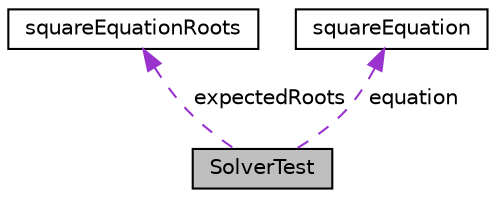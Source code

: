 digraph "SolverTest"
{
 // LATEX_PDF_SIZE
  edge [fontname="Helvetica",fontsize="10",labelfontname="Helvetica",labelfontsize="10"];
  node [fontname="Helvetica",fontsize="10",shape=record];
  Node1 [label="SolverTest",height=0.2,width=0.4,color="black", fillcolor="grey75", style="filled", fontcolor="black",tooltip=" "];
  Node2 -> Node1 [dir="back",color="darkorchid3",fontsize="10",style="dashed",label=" expectedRoots" ,fontname="Helvetica"];
  Node2 [label="squareEquationRoots",height=0.2,width=0.4,color="black", fillcolor="white", style="filled",URL="$structsquareEquationRoots.html",tooltip=" "];
  Node3 -> Node1 [dir="back",color="darkorchid3",fontsize="10",style="dashed",label=" equation" ,fontname="Helvetica"];
  Node3 [label="squareEquation",height=0.2,width=0.4,color="black", fillcolor="white", style="filled",URL="$structsquareEquation.html",tooltip=" "];
}
